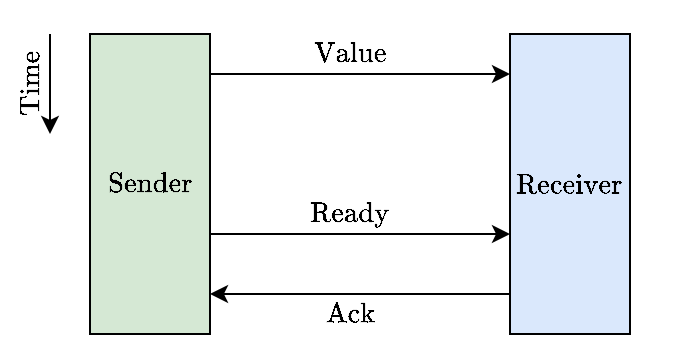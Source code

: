<mxfile version="20.3.0" type="device"><diagram id="n6_jkuu-XMszX0SViBUl" name="Page-1"><mxGraphModel dx="898" dy="579" grid="1" gridSize="10" guides="1" tooltips="1" connect="1" arrows="1" fold="1" page="1" pageScale="1" pageWidth="827" pageHeight="1169" math="1" shadow="0"><root><mxCell id="0"/><mxCell id="1" parent="0"/><mxCell id="ezJcMM2Czh214oisbQbf-1" value="$$\text{Sender}$$" style="rounded=0;whiteSpace=wrap;html=1;fillColor=#d5e8d4;strokeColor=#000000;" vertex="1" parent="1"><mxGeometry x="110" y="90" width="60" height="150" as="geometry"/></mxCell><mxCell id="ezJcMM2Czh214oisbQbf-2" value="$$\text{Receiver}$$" style="rounded=0;whiteSpace=wrap;html=1;fillColor=#dae8fc;strokeColor=#000000;" vertex="1" parent="1"><mxGeometry x="320" y="90" width="60" height="150" as="geometry"/></mxCell><mxCell id="ezJcMM2Czh214oisbQbf-3" value="" style="endArrow=classic;html=1;rounded=0;" edge="1" parent="1"><mxGeometry width="50" height="50" relative="1" as="geometry"><mxPoint x="90" y="90" as="sourcePoint"/><mxPoint x="90" y="140" as="targetPoint"/></mxGeometry></mxCell><mxCell id="ezJcMM2Czh214oisbQbf-4" value="$$\text{Time}$$" style="text;html=1;strokeColor=none;fillColor=none;align=center;verticalAlign=middle;whiteSpace=wrap;rounded=0;rotation=-90;" vertex="1" parent="1"><mxGeometry x="50" y="100" width="60" height="30" as="geometry"/></mxCell><mxCell id="ezJcMM2Czh214oisbQbf-5" value="" style="endArrow=classic;html=1;rounded=0;" edge="1" parent="1"><mxGeometry width="50" height="50" relative="1" as="geometry"><mxPoint x="170" y="110" as="sourcePoint"/><mxPoint x="320" y="110" as="targetPoint"/></mxGeometry></mxCell><mxCell id="ezJcMM2Czh214oisbQbf-6" value="$$\text{Value}$$" style="text;html=1;strokeColor=none;fillColor=none;align=center;verticalAlign=middle;whiteSpace=wrap;rounded=0;" vertex="1" parent="1"><mxGeometry x="210" y="90" width="60" height="20" as="geometry"/></mxCell><mxCell id="ezJcMM2Czh214oisbQbf-7" value="$$\text{Ready}$$" style="text;html=1;strokeColor=none;fillColor=none;align=center;verticalAlign=middle;whiteSpace=wrap;rounded=0;" vertex="1" parent="1"><mxGeometry x="210" y="170" width="60" height="20" as="geometry"/></mxCell><mxCell id="ezJcMM2Czh214oisbQbf-8" value="" style="endArrow=classic;html=1;rounded=0;" edge="1" parent="1"><mxGeometry width="50" height="50" relative="1" as="geometry"><mxPoint x="170" y="190" as="sourcePoint"/><mxPoint x="320" y="190" as="targetPoint"/></mxGeometry></mxCell><mxCell id="ezJcMM2Czh214oisbQbf-9" value="" style="endArrow=classic;html=1;rounded=0;" edge="1" parent="1"><mxGeometry width="50" height="50" relative="1" as="geometry"><mxPoint x="320" y="220" as="sourcePoint"/><mxPoint x="170" y="220" as="targetPoint"/></mxGeometry></mxCell><mxCell id="ezJcMM2Czh214oisbQbf-10" value="$$\text{Ack}$$" style="text;html=1;strokeColor=none;fillColor=none;align=center;verticalAlign=middle;whiteSpace=wrap;rounded=0;" vertex="1" parent="1"><mxGeometry x="210" y="220" width="60" height="20" as="geometry"/></mxCell></root></mxGraphModel></diagram></mxfile>